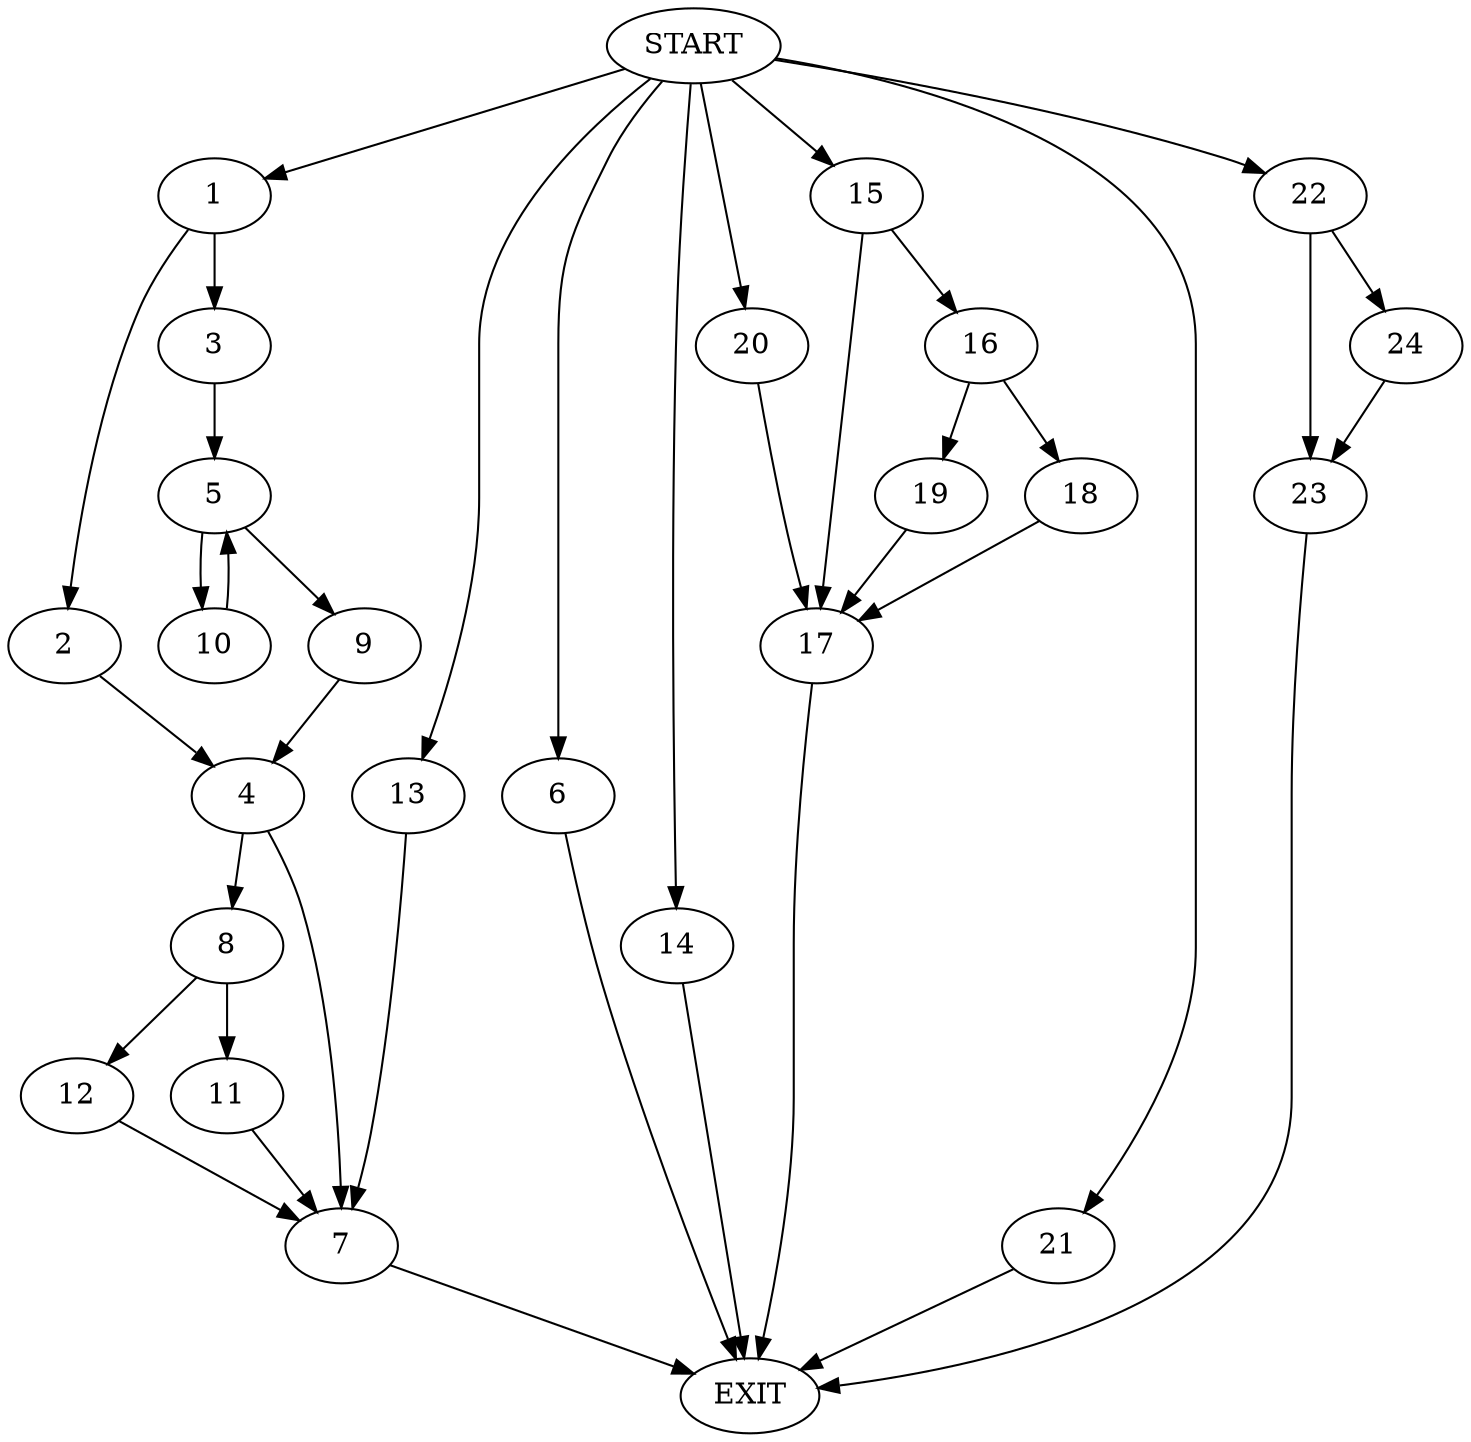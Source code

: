 digraph {
0 [label="START"]
25 [label="EXIT"]
0 -> 1
1 -> 2
1 -> 3
2 -> 4
3 -> 5
0 -> 6
6 -> 25
4 -> 7
4 -> 8
5 -> 9
5 -> 10
9 -> 4
10 -> 5
7 -> 25
8 -> 11
8 -> 12
12 -> 7
11 -> 7
0 -> 13
13 -> 7
0 -> 14
14 -> 25
0 -> 15
15 -> 16
15 -> 17
17 -> 25
16 -> 18
16 -> 19
19 -> 17
18 -> 17
0 -> 20
20 -> 17
0 -> 21
21 -> 25
0 -> 22
22 -> 23
22 -> 24
23 -> 25
24 -> 23
}
